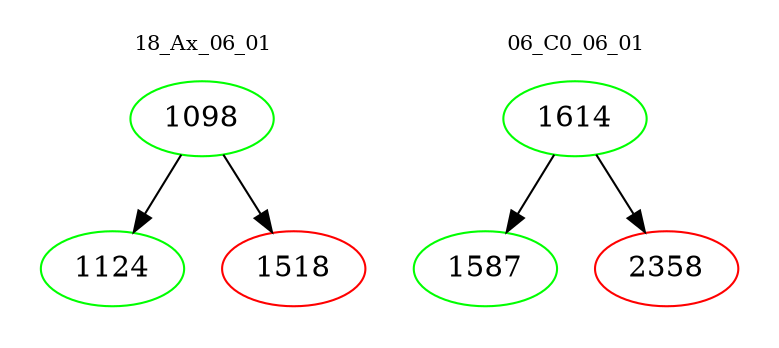 digraph{
subgraph cluster_0 {
color = white
label = "18_Ax_06_01";
fontsize=10;
T0_1098 [label="1098", color="green"]
T0_1098 -> T0_1124 [color="black"]
T0_1124 [label="1124", color="green"]
T0_1098 -> T0_1518 [color="black"]
T0_1518 [label="1518", color="red"]
}
subgraph cluster_1 {
color = white
label = "06_C0_06_01";
fontsize=10;
T1_1614 [label="1614", color="green"]
T1_1614 -> T1_1587 [color="black"]
T1_1587 [label="1587", color="green"]
T1_1614 -> T1_2358 [color="black"]
T1_2358 [label="2358", color="red"]
}
}
